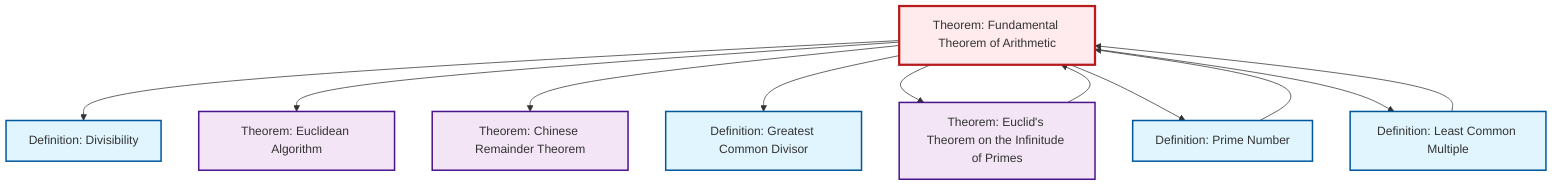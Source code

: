 graph TD
    classDef definition fill:#e1f5fe,stroke:#01579b,stroke-width:2px
    classDef theorem fill:#f3e5f5,stroke:#4a148c,stroke-width:2px
    classDef axiom fill:#fff3e0,stroke:#e65100,stroke-width:2px
    classDef example fill:#e8f5e9,stroke:#1b5e20,stroke-width:2px
    classDef current fill:#ffebee,stroke:#b71c1c,stroke-width:3px
    thm-fundamental-arithmetic["Theorem: Fundamental Theorem of Arithmetic"]:::theorem
    def-lcm["Definition: Least Common Multiple"]:::definition
    def-prime["Definition: Prime Number"]:::definition
    thm-euclid-infinitude-primes["Theorem: Euclid's Theorem on the Infinitude of Primes"]:::theorem
    def-gcd["Definition: Greatest Common Divisor"]:::definition
    thm-chinese-remainder["Theorem: Chinese Remainder Theorem"]:::theorem
    thm-euclidean-algorithm["Theorem: Euclidean Algorithm"]:::theorem
    def-divisibility["Definition: Divisibility"]:::definition
    thm-euclid-infinitude-primes --> thm-fundamental-arithmetic
    thm-fundamental-arithmetic --> def-divisibility
    thm-fundamental-arithmetic --> thm-euclidean-algorithm
    thm-fundamental-arithmetic --> thm-chinese-remainder
    thm-fundamental-arithmetic --> def-gcd
    thm-fundamental-arithmetic --> thm-euclid-infinitude-primes
    thm-fundamental-arithmetic --> def-prime
    def-prime --> thm-fundamental-arithmetic
    def-lcm --> thm-fundamental-arithmetic
    thm-fundamental-arithmetic --> def-lcm
    class thm-fundamental-arithmetic current